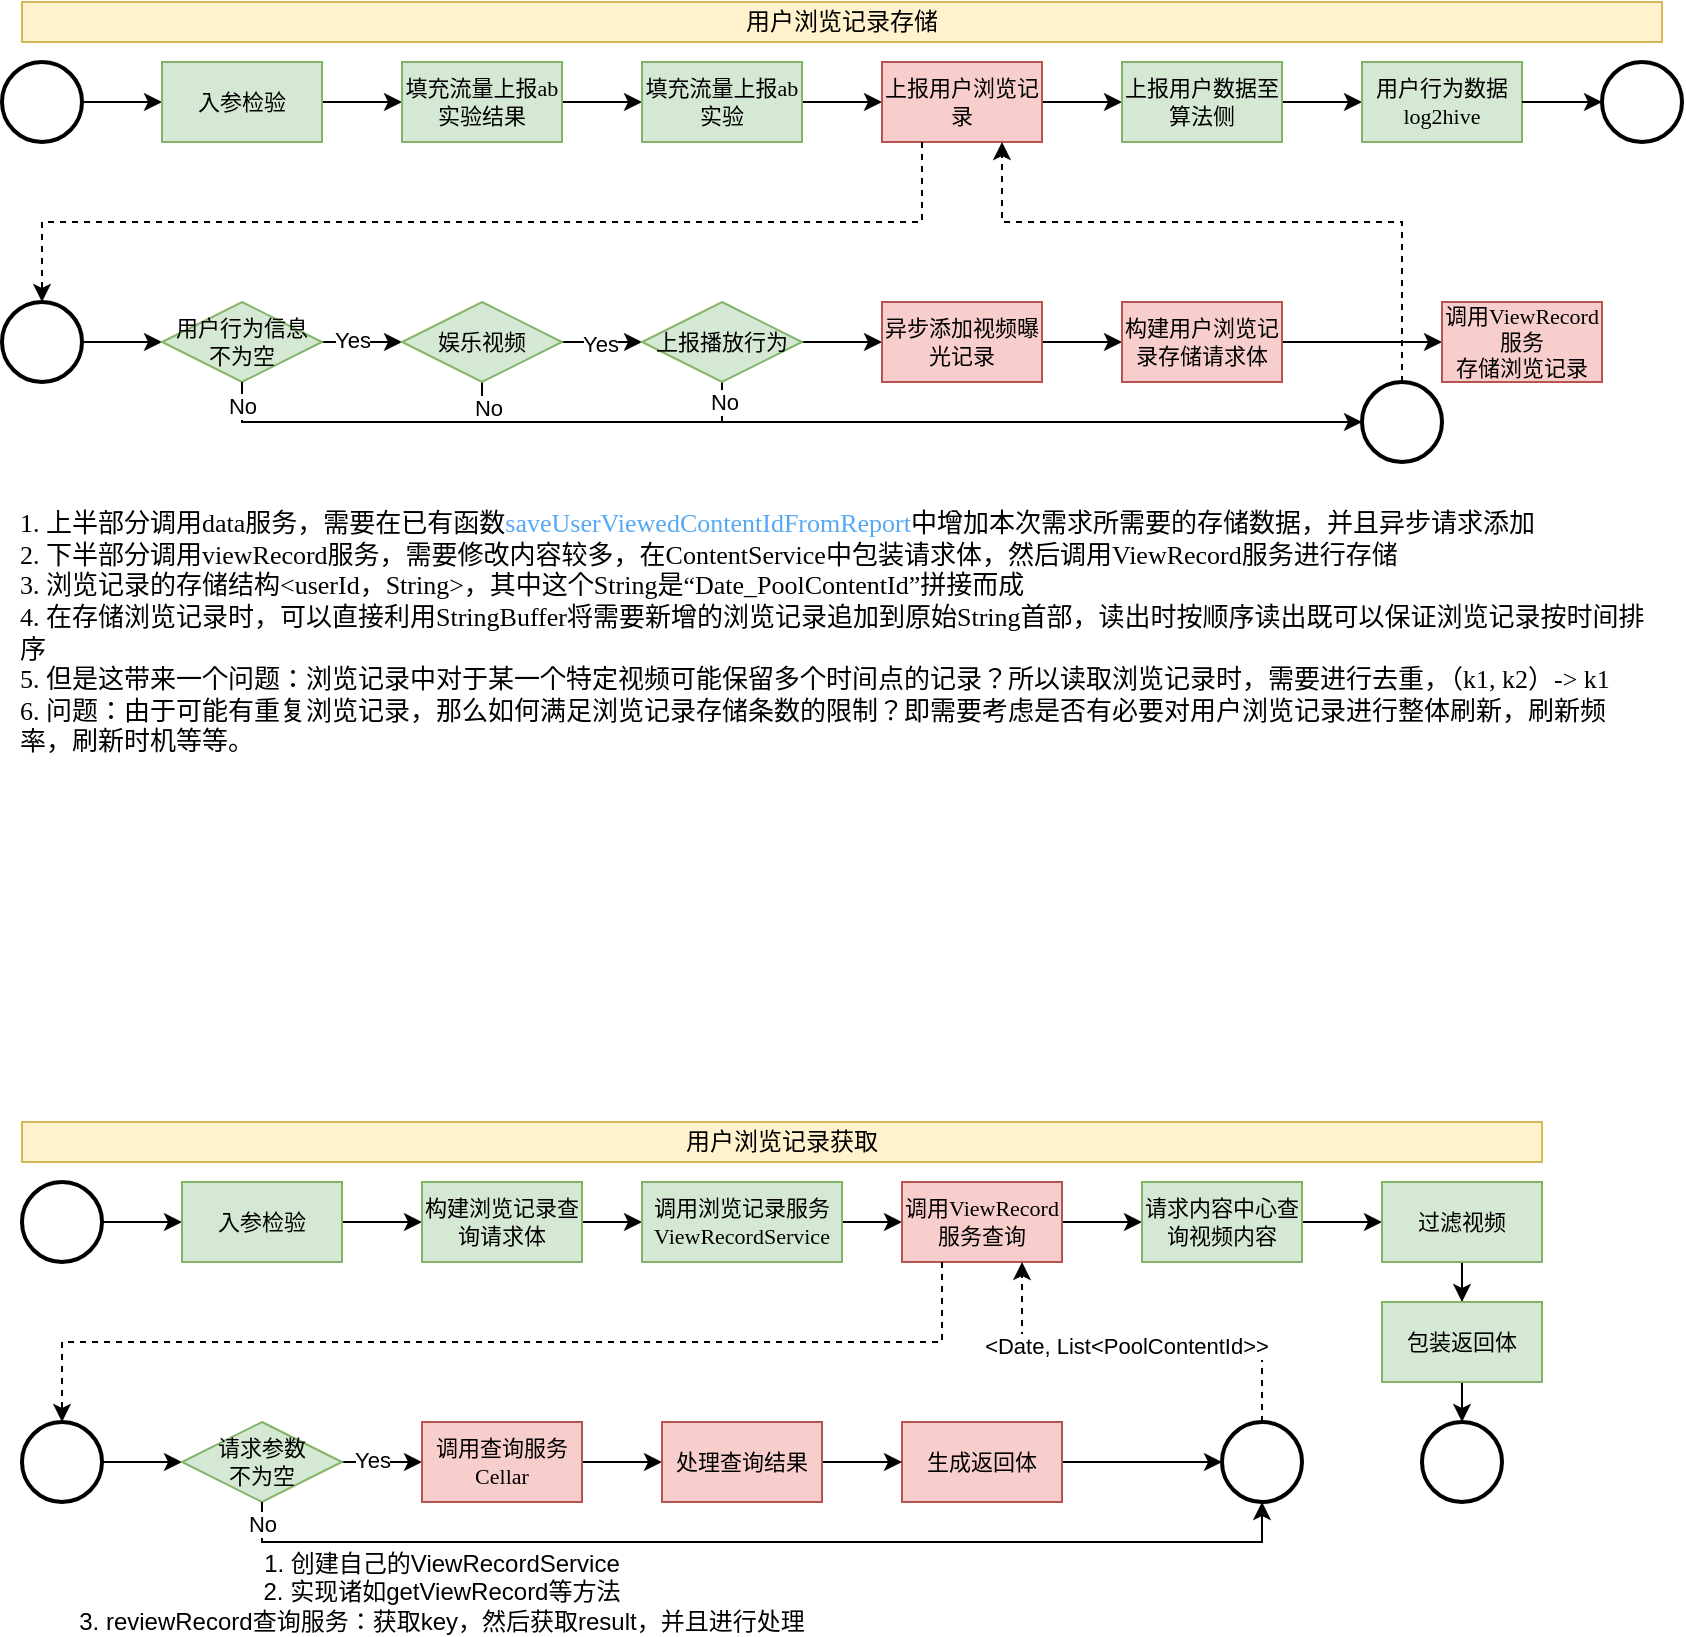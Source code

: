 <mxfile version="24.6.4" type="github">
  <diagram name="第 1 页" id="fEKI30rLMy2NeL7lf-gq">
    <mxGraphModel dx="1685" dy="546" grid="1" gridSize="10" guides="1" tooltips="1" connect="1" arrows="1" fold="1" page="1" pageScale="1" pageWidth="827" pageHeight="1169" math="0" shadow="0">
      <root>
        <mxCell id="0" />
        <mxCell id="1" parent="0" />
        <mxCell id="zn_wXmEY_aCZp9n0cFVr-21" style="edgeStyle=orthogonalEdgeStyle;rounded=0;orthogonalLoop=1;jettySize=auto;html=1;entryX=0;entryY=0.5;entryDx=0;entryDy=0;" edge="1" parent="1" source="zn_wXmEY_aCZp9n0cFVr-1" target="zn_wXmEY_aCZp9n0cFVr-4">
          <mxGeometry relative="1" as="geometry" />
        </mxCell>
        <mxCell id="zn_wXmEY_aCZp9n0cFVr-1" value="" style="strokeWidth=2;html=1;shape=mxgraph.flowchart.start_2;whiteSpace=wrap;fontFamily=Times New Roman;fontSize=11;" vertex="1" parent="1">
          <mxGeometry y="40" width="40" height="40" as="geometry" />
        </mxCell>
        <mxCell id="zn_wXmEY_aCZp9n0cFVr-22" style="edgeStyle=orthogonalEdgeStyle;rounded=0;orthogonalLoop=1;jettySize=auto;html=1;entryX=0;entryY=0.5;entryDx=0;entryDy=0;" edge="1" parent="1" source="zn_wXmEY_aCZp9n0cFVr-4" target="zn_wXmEY_aCZp9n0cFVr-5">
          <mxGeometry relative="1" as="geometry" />
        </mxCell>
        <mxCell id="zn_wXmEY_aCZp9n0cFVr-4" value="入参检验" style="rounded=0;whiteSpace=wrap;html=1;fontFamily=Times New Roman;fontSize=11;fillColor=#d5e8d4;strokeColor=#82b366;" vertex="1" parent="1">
          <mxGeometry x="80" y="40" width="80" height="40" as="geometry" />
        </mxCell>
        <mxCell id="zn_wXmEY_aCZp9n0cFVr-23" style="edgeStyle=orthogonalEdgeStyle;rounded=0;orthogonalLoop=1;jettySize=auto;html=1;" edge="1" parent="1" source="zn_wXmEY_aCZp9n0cFVr-5" target="zn_wXmEY_aCZp9n0cFVr-6">
          <mxGeometry relative="1" as="geometry" />
        </mxCell>
        <mxCell id="zn_wXmEY_aCZp9n0cFVr-5" value="填充流量上报ab实验结果" style="rounded=0;whiteSpace=wrap;html=1;fontFamily=Times New Roman;fontSize=11;fillColor=#d5e8d4;strokeColor=#82b366;" vertex="1" parent="1">
          <mxGeometry x="200" y="40" width="80" height="40" as="geometry" />
        </mxCell>
        <mxCell id="zn_wXmEY_aCZp9n0cFVr-24" style="edgeStyle=orthogonalEdgeStyle;rounded=0;orthogonalLoop=1;jettySize=auto;html=1;" edge="1" parent="1" source="zn_wXmEY_aCZp9n0cFVr-6" target="zn_wXmEY_aCZp9n0cFVr-7">
          <mxGeometry relative="1" as="geometry" />
        </mxCell>
        <mxCell id="zn_wXmEY_aCZp9n0cFVr-6" value="填充流量上报ab实验" style="rounded=0;whiteSpace=wrap;html=1;fontFamily=Times New Roman;fontSize=11;fillColor=#d5e8d4;strokeColor=#82b366;" vertex="1" parent="1">
          <mxGeometry x="320" y="40" width="80" height="40" as="geometry" />
        </mxCell>
        <mxCell id="zn_wXmEY_aCZp9n0cFVr-25" style="edgeStyle=orthogonalEdgeStyle;rounded=0;orthogonalLoop=1;jettySize=auto;html=1;entryX=0;entryY=0.5;entryDx=0;entryDy=0;" edge="1" parent="1" source="zn_wXmEY_aCZp9n0cFVr-7" target="zn_wXmEY_aCZp9n0cFVr-8">
          <mxGeometry relative="1" as="geometry" />
        </mxCell>
        <mxCell id="zn_wXmEY_aCZp9n0cFVr-7" value="上报用户浏览记录" style="rounded=0;whiteSpace=wrap;html=1;fillColor=#f8cecc;strokeColor=#b85450;fontFamily=Times New Roman;fontSize=11;" vertex="1" parent="1">
          <mxGeometry x="440" y="40" width="80" height="40" as="geometry" />
        </mxCell>
        <mxCell id="zn_wXmEY_aCZp9n0cFVr-26" style="edgeStyle=orthogonalEdgeStyle;rounded=0;orthogonalLoop=1;jettySize=auto;html=1;entryX=0;entryY=0.5;entryDx=0;entryDy=0;" edge="1" parent="1" source="zn_wXmEY_aCZp9n0cFVr-8" target="zn_wXmEY_aCZp9n0cFVr-9">
          <mxGeometry relative="1" as="geometry" />
        </mxCell>
        <mxCell id="zn_wXmEY_aCZp9n0cFVr-8" value="上报用户数据至算法侧" style="rounded=0;whiteSpace=wrap;html=1;fontFamily=Times New Roman;fontSize=11;fillColor=#d5e8d4;strokeColor=#82b366;" vertex="1" parent="1">
          <mxGeometry x="560" y="40" width="80" height="40" as="geometry" />
        </mxCell>
        <mxCell id="zn_wXmEY_aCZp9n0cFVr-9" value="用户行为数据log2hive" style="rounded=0;whiteSpace=wrap;html=1;fontFamily=Times New Roman;fontSize=11;fillColor=#d5e8d4;strokeColor=#82b366;" vertex="1" parent="1">
          <mxGeometry x="680" y="40" width="80" height="40" as="geometry" />
        </mxCell>
        <mxCell id="zn_wXmEY_aCZp9n0cFVr-10" value="" style="strokeWidth=2;html=1;shape=mxgraph.flowchart.start_2;whiteSpace=wrap;fontFamily=Times New Roman;fontSize=11;" vertex="1" parent="1">
          <mxGeometry x="800" y="40" width="40" height="40" as="geometry" />
        </mxCell>
        <mxCell id="zn_wXmEY_aCZp9n0cFVr-28" style="edgeStyle=orthogonalEdgeStyle;rounded=0;orthogonalLoop=1;jettySize=auto;html=1;entryX=0;entryY=0.5;entryDx=0;entryDy=0;" edge="1" parent="1" source="zn_wXmEY_aCZp9n0cFVr-11" target="zn_wXmEY_aCZp9n0cFVr-12">
          <mxGeometry relative="1" as="geometry" />
        </mxCell>
        <mxCell id="zn_wXmEY_aCZp9n0cFVr-11" value="" style="strokeWidth=2;html=1;shape=mxgraph.flowchart.start_2;whiteSpace=wrap;fontFamily=Times New Roman;fontSize=11;" vertex="1" parent="1">
          <mxGeometry y="160" width="40" height="40" as="geometry" />
        </mxCell>
        <mxCell id="zn_wXmEY_aCZp9n0cFVr-29" style="edgeStyle=orthogonalEdgeStyle;rounded=0;orthogonalLoop=1;jettySize=auto;html=1;entryX=0;entryY=0.5;entryDx=0;entryDy=0;" edge="1" parent="1" source="zn_wXmEY_aCZp9n0cFVr-12" target="zn_wXmEY_aCZp9n0cFVr-13">
          <mxGeometry relative="1" as="geometry" />
        </mxCell>
        <mxCell id="zn_wXmEY_aCZp9n0cFVr-38" value="Yes" style="edgeLabel;html=1;align=center;verticalAlign=middle;resizable=0;points=[];" vertex="1" connectable="0" parent="zn_wXmEY_aCZp9n0cFVr-29">
          <mxGeometry x="-0.254" y="1" relative="1" as="geometry">
            <mxPoint as="offset" />
          </mxGeometry>
        </mxCell>
        <mxCell id="zn_wXmEY_aCZp9n0cFVr-12" value="用户行为信息&lt;div&gt;不为空&lt;/div&gt;" style="rhombus;whiteSpace=wrap;html=1;fontFamily=Times New Roman;fontSize=11;fillColor=#d5e8d4;strokeColor=#82b366;" vertex="1" parent="1">
          <mxGeometry x="80" y="160" width="80" height="40" as="geometry" />
        </mxCell>
        <mxCell id="zn_wXmEY_aCZp9n0cFVr-30" style="edgeStyle=orthogonalEdgeStyle;rounded=0;orthogonalLoop=1;jettySize=auto;html=1;entryX=0;entryY=0.5;entryDx=0;entryDy=0;" edge="1" parent="1" source="zn_wXmEY_aCZp9n0cFVr-13" target="zn_wXmEY_aCZp9n0cFVr-14">
          <mxGeometry relative="1" as="geometry" />
        </mxCell>
        <mxCell id="zn_wXmEY_aCZp9n0cFVr-39" value="Yes" style="edgeLabel;html=1;align=center;verticalAlign=middle;resizable=0;points=[];" vertex="1" connectable="0" parent="zn_wXmEY_aCZp9n0cFVr-30">
          <mxGeometry x="-0.061" y="-1" relative="1" as="geometry">
            <mxPoint as="offset" />
          </mxGeometry>
        </mxCell>
        <mxCell id="zn_wXmEY_aCZp9n0cFVr-35" style="edgeStyle=orthogonalEdgeStyle;rounded=0;orthogonalLoop=1;jettySize=auto;html=1;endArrow=none;endFill=0;" edge="1" parent="1" source="zn_wXmEY_aCZp9n0cFVr-13">
          <mxGeometry relative="1" as="geometry">
            <mxPoint x="240" y="220" as="targetPoint" />
          </mxGeometry>
        </mxCell>
        <mxCell id="zn_wXmEY_aCZp9n0cFVr-40" value="No" style="edgeLabel;html=1;align=center;verticalAlign=middle;resizable=0;points=[];" vertex="1" connectable="0" parent="zn_wXmEY_aCZp9n0cFVr-35">
          <mxGeometry x="0.168" y="3" relative="1" as="geometry">
            <mxPoint as="offset" />
          </mxGeometry>
        </mxCell>
        <mxCell id="zn_wXmEY_aCZp9n0cFVr-13" value="娱乐视频" style="rhombus;whiteSpace=wrap;html=1;fontFamily=Times New Roman;fontSize=11;fillColor=#d5e8d4;strokeColor=#82b366;" vertex="1" parent="1">
          <mxGeometry x="200" y="160" width="80" height="40" as="geometry" />
        </mxCell>
        <mxCell id="zn_wXmEY_aCZp9n0cFVr-31" style="edgeStyle=orthogonalEdgeStyle;rounded=0;orthogonalLoop=1;jettySize=auto;html=1;entryX=0;entryY=0.5;entryDx=0;entryDy=0;" edge="1" parent="1" source="zn_wXmEY_aCZp9n0cFVr-14" target="zn_wXmEY_aCZp9n0cFVr-15">
          <mxGeometry relative="1" as="geometry" />
        </mxCell>
        <mxCell id="zn_wXmEY_aCZp9n0cFVr-36" style="edgeStyle=orthogonalEdgeStyle;rounded=0;orthogonalLoop=1;jettySize=auto;html=1;endArrow=none;endFill=0;" edge="1" parent="1" source="zn_wXmEY_aCZp9n0cFVr-14">
          <mxGeometry relative="1" as="geometry">
            <mxPoint x="360" y="220" as="targetPoint" />
          </mxGeometry>
        </mxCell>
        <mxCell id="zn_wXmEY_aCZp9n0cFVr-41" value="No" style="edgeLabel;html=1;align=center;verticalAlign=middle;resizable=0;points=[];" vertex="1" connectable="0" parent="zn_wXmEY_aCZp9n0cFVr-36">
          <mxGeometry x="-0.051" y="1" relative="1" as="geometry">
            <mxPoint as="offset" />
          </mxGeometry>
        </mxCell>
        <mxCell id="zn_wXmEY_aCZp9n0cFVr-14" value="上报播放行为" style="rhombus;whiteSpace=wrap;html=1;fontFamily=Times New Roman;fontSize=11;fillColor=#d5e8d4;strokeColor=#82b366;" vertex="1" parent="1">
          <mxGeometry x="320" y="160" width="80" height="40" as="geometry" />
        </mxCell>
        <mxCell id="zn_wXmEY_aCZp9n0cFVr-32" style="edgeStyle=orthogonalEdgeStyle;rounded=0;orthogonalLoop=1;jettySize=auto;html=1;" edge="1" parent="1" source="zn_wXmEY_aCZp9n0cFVr-15" target="zn_wXmEY_aCZp9n0cFVr-18">
          <mxGeometry relative="1" as="geometry" />
        </mxCell>
        <mxCell id="zn_wXmEY_aCZp9n0cFVr-15" value="异步添加视频曝光记录" style="rounded=0;whiteSpace=wrap;html=1;fontFamily=Times New Roman;fontSize=11;fillColor=#f8cecc;strokeColor=#b85450;" vertex="1" parent="1">
          <mxGeometry x="440" y="160" width="80" height="40" as="geometry" />
        </mxCell>
        <mxCell id="zn_wXmEY_aCZp9n0cFVr-33" style="edgeStyle=orthogonalEdgeStyle;rounded=0;orthogonalLoop=1;jettySize=auto;html=1;entryX=0;entryY=0.5;entryDx=0;entryDy=0;" edge="1" parent="1" source="zn_wXmEY_aCZp9n0cFVr-18" target="zn_wXmEY_aCZp9n0cFVr-20">
          <mxGeometry relative="1" as="geometry" />
        </mxCell>
        <mxCell id="zn_wXmEY_aCZp9n0cFVr-18" value="构建用户浏览记录&lt;span style=&quot;background-color: initial;&quot;&gt;存储请求体&lt;/span&gt;" style="rounded=0;whiteSpace=wrap;html=1;fontFamily=Times New Roman;fontSize=11;fillColor=#f8cecc;strokeColor=#b85450;" vertex="1" parent="1">
          <mxGeometry x="560" y="160" width="80" height="40" as="geometry" />
        </mxCell>
        <mxCell id="zn_wXmEY_aCZp9n0cFVr-43" style="edgeStyle=orthogonalEdgeStyle;rounded=0;orthogonalLoop=1;jettySize=auto;html=1;entryX=0.75;entryY=1;entryDx=0;entryDy=0;dashed=1;" edge="1" parent="1" source="zn_wXmEY_aCZp9n0cFVr-19" target="zn_wXmEY_aCZp9n0cFVr-7">
          <mxGeometry relative="1" as="geometry">
            <Array as="points">
              <mxPoint x="700" y="120" />
              <mxPoint x="500" y="120" />
            </Array>
          </mxGeometry>
        </mxCell>
        <mxCell id="zn_wXmEY_aCZp9n0cFVr-19" value="" style="strokeWidth=2;html=1;shape=mxgraph.flowchart.start_2;whiteSpace=wrap;fontFamily=Times New Roman;fontSize=11;" vertex="1" parent="1">
          <mxGeometry x="680" y="200" width="40" height="40" as="geometry" />
        </mxCell>
        <mxCell id="zn_wXmEY_aCZp9n0cFVr-20" value="调用ViewRecord服务&lt;div&gt;存储浏览记录&lt;/div&gt;" style="rounded=0;whiteSpace=wrap;html=1;fontFamily=Times New Roman;fontSize=11;fillColor=#f8cecc;strokeColor=#b85450;" vertex="1" parent="1">
          <mxGeometry x="720" y="160" width="80" height="40" as="geometry" />
        </mxCell>
        <mxCell id="zn_wXmEY_aCZp9n0cFVr-27" style="edgeStyle=orthogonalEdgeStyle;rounded=0;orthogonalLoop=1;jettySize=auto;html=1;entryX=0;entryY=0.5;entryDx=0;entryDy=0;entryPerimeter=0;" edge="1" parent="1" source="zn_wXmEY_aCZp9n0cFVr-9" target="zn_wXmEY_aCZp9n0cFVr-10">
          <mxGeometry relative="1" as="geometry" />
        </mxCell>
        <mxCell id="zn_wXmEY_aCZp9n0cFVr-34" style="edgeStyle=orthogonalEdgeStyle;rounded=0;orthogonalLoop=1;jettySize=auto;html=1;entryX=0;entryY=0.5;entryDx=0;entryDy=0;entryPerimeter=0;" edge="1" parent="1" source="zn_wXmEY_aCZp9n0cFVr-12" target="zn_wXmEY_aCZp9n0cFVr-19">
          <mxGeometry relative="1" as="geometry">
            <Array as="points">
              <mxPoint x="120" y="220" />
            </Array>
          </mxGeometry>
        </mxCell>
        <mxCell id="zn_wXmEY_aCZp9n0cFVr-37" value="No" style="edgeLabel;html=1;align=center;verticalAlign=middle;resizable=0;points=[];" vertex="1" connectable="0" parent="zn_wXmEY_aCZp9n0cFVr-34">
          <mxGeometry x="-0.96" relative="1" as="geometry">
            <mxPoint as="offset" />
          </mxGeometry>
        </mxCell>
        <mxCell id="zn_wXmEY_aCZp9n0cFVr-42" style="edgeStyle=orthogonalEdgeStyle;rounded=0;orthogonalLoop=1;jettySize=auto;html=1;entryX=0.5;entryY=0;entryDx=0;entryDy=0;entryPerimeter=0;dashed=1;" edge="1" parent="1" source="zn_wXmEY_aCZp9n0cFVr-7" target="zn_wXmEY_aCZp9n0cFVr-11">
          <mxGeometry relative="1" as="geometry">
            <Array as="points">
              <mxPoint x="460" y="120" />
              <mxPoint x="20" y="120" />
            </Array>
          </mxGeometry>
        </mxCell>
        <mxCell id="zn_wXmEY_aCZp9n0cFVr-44" style="edgeStyle=orthogonalEdgeStyle;rounded=0;orthogonalLoop=1;jettySize=auto;html=1;entryX=0;entryY=0.5;entryDx=0;entryDy=0;" edge="1" parent="1" source="zn_wXmEY_aCZp9n0cFVr-45" target="zn_wXmEY_aCZp9n0cFVr-47">
          <mxGeometry relative="1" as="geometry" />
        </mxCell>
        <mxCell id="zn_wXmEY_aCZp9n0cFVr-45" value="" style="strokeWidth=2;html=1;shape=mxgraph.flowchart.start_2;whiteSpace=wrap;fontFamily=Times New Roman;fontSize=11;" vertex="1" parent="1">
          <mxGeometry x="10" y="600" width="40" height="40" as="geometry" />
        </mxCell>
        <mxCell id="zn_wXmEY_aCZp9n0cFVr-46" style="edgeStyle=orthogonalEdgeStyle;rounded=0;orthogonalLoop=1;jettySize=auto;html=1;entryX=0;entryY=0.5;entryDx=0;entryDy=0;" edge="1" parent="1" source="zn_wXmEY_aCZp9n0cFVr-47" target="zn_wXmEY_aCZp9n0cFVr-49">
          <mxGeometry relative="1" as="geometry" />
        </mxCell>
        <mxCell id="zn_wXmEY_aCZp9n0cFVr-47" value="入参检验" style="rounded=0;whiteSpace=wrap;html=1;fontFamily=Times New Roman;fontSize=11;fillColor=#d5e8d4;strokeColor=#82b366;" vertex="1" parent="1">
          <mxGeometry x="90" y="600" width="80" height="40" as="geometry" />
        </mxCell>
        <mxCell id="zn_wXmEY_aCZp9n0cFVr-48" style="edgeStyle=orthogonalEdgeStyle;rounded=0;orthogonalLoop=1;jettySize=auto;html=1;" edge="1" parent="1" source="zn_wXmEY_aCZp9n0cFVr-49" target="zn_wXmEY_aCZp9n0cFVr-51">
          <mxGeometry relative="1" as="geometry" />
        </mxCell>
        <mxCell id="zn_wXmEY_aCZp9n0cFVr-49" value="构建浏览记录查询请求体" style="rounded=0;whiteSpace=wrap;html=1;fontFamily=Times New Roman;fontSize=11;fillColor=#d5e8d4;strokeColor=#82b366;" vertex="1" parent="1">
          <mxGeometry x="210" y="600" width="80" height="40" as="geometry" />
        </mxCell>
        <mxCell id="zn_wXmEY_aCZp9n0cFVr-50" style="edgeStyle=orthogonalEdgeStyle;rounded=0;orthogonalLoop=1;jettySize=auto;html=1;" edge="1" parent="1" source="zn_wXmEY_aCZp9n0cFVr-51" target="zn_wXmEY_aCZp9n0cFVr-53">
          <mxGeometry relative="1" as="geometry" />
        </mxCell>
        <mxCell id="zn_wXmEY_aCZp9n0cFVr-51" value="调用浏览记录服务ViewRecordService" style="rounded=0;whiteSpace=wrap;html=1;fontFamily=Times New Roman;fontSize=11;fillColor=#d5e8d4;strokeColor=#82b366;" vertex="1" parent="1">
          <mxGeometry x="320" y="600" width="100" height="40" as="geometry" />
        </mxCell>
        <mxCell id="zn_wXmEY_aCZp9n0cFVr-52" style="edgeStyle=orthogonalEdgeStyle;rounded=0;orthogonalLoop=1;jettySize=auto;html=1;entryX=0;entryY=0.5;entryDx=0;entryDy=0;" edge="1" parent="1" source="zn_wXmEY_aCZp9n0cFVr-53" target="zn_wXmEY_aCZp9n0cFVr-55">
          <mxGeometry relative="1" as="geometry" />
        </mxCell>
        <mxCell id="zn_wXmEY_aCZp9n0cFVr-53" value="调用ViewRecord服务查询" style="rounded=0;whiteSpace=wrap;html=1;fillColor=#f8cecc;strokeColor=#b85450;fontFamily=Times New Roman;fontSize=11;" vertex="1" parent="1">
          <mxGeometry x="450" y="600" width="80" height="40" as="geometry" />
        </mxCell>
        <mxCell id="zn_wXmEY_aCZp9n0cFVr-54" style="edgeStyle=orthogonalEdgeStyle;rounded=0;orthogonalLoop=1;jettySize=auto;html=1;entryX=0;entryY=0.5;entryDx=0;entryDy=0;" edge="1" parent="1" source="zn_wXmEY_aCZp9n0cFVr-55" target="zn_wXmEY_aCZp9n0cFVr-56">
          <mxGeometry relative="1" as="geometry" />
        </mxCell>
        <mxCell id="zn_wXmEY_aCZp9n0cFVr-55" value="请求内容中心查询视频内容" style="rounded=0;whiteSpace=wrap;html=1;fontFamily=Times New Roman;fontSize=11;fillColor=#d5e8d4;strokeColor=#82b366;" vertex="1" parent="1">
          <mxGeometry x="570" y="600" width="80" height="40" as="geometry" />
        </mxCell>
        <mxCell id="zn_wXmEY_aCZp9n0cFVr-95" style="edgeStyle=orthogonalEdgeStyle;rounded=0;orthogonalLoop=1;jettySize=auto;html=1;entryX=0.5;entryY=0;entryDx=0;entryDy=0;" edge="1" parent="1" source="zn_wXmEY_aCZp9n0cFVr-56" target="zn_wXmEY_aCZp9n0cFVr-92">
          <mxGeometry relative="1" as="geometry" />
        </mxCell>
        <mxCell id="zn_wXmEY_aCZp9n0cFVr-56" value="过滤视频" style="rounded=0;whiteSpace=wrap;html=1;fontFamily=Times New Roman;fontSize=11;fillColor=#d5e8d4;strokeColor=#82b366;" vertex="1" parent="1">
          <mxGeometry x="690" y="600" width="80" height="40" as="geometry" />
        </mxCell>
        <mxCell id="zn_wXmEY_aCZp9n0cFVr-58" style="edgeStyle=orthogonalEdgeStyle;rounded=0;orthogonalLoop=1;jettySize=auto;html=1;entryX=0;entryY=0.5;entryDx=0;entryDy=0;" edge="1" parent="1" source="zn_wXmEY_aCZp9n0cFVr-59" target="zn_wXmEY_aCZp9n0cFVr-62">
          <mxGeometry relative="1" as="geometry" />
        </mxCell>
        <mxCell id="zn_wXmEY_aCZp9n0cFVr-59" value="" style="strokeWidth=2;html=1;shape=mxgraph.flowchart.start_2;whiteSpace=wrap;fontFamily=Times New Roman;fontSize=11;" vertex="1" parent="1">
          <mxGeometry x="10" y="720" width="40" height="40" as="geometry" />
        </mxCell>
        <mxCell id="zn_wXmEY_aCZp9n0cFVr-60" style="edgeStyle=orthogonalEdgeStyle;rounded=0;orthogonalLoop=1;jettySize=auto;html=1;entryX=0;entryY=0.5;entryDx=0;entryDy=0;" edge="1" parent="1" source="zn_wXmEY_aCZp9n0cFVr-62">
          <mxGeometry relative="1" as="geometry">
            <mxPoint x="210" y="740" as="targetPoint" />
          </mxGeometry>
        </mxCell>
        <mxCell id="zn_wXmEY_aCZp9n0cFVr-61" value="Yes" style="edgeLabel;html=1;align=center;verticalAlign=middle;resizable=0;points=[];" vertex="1" connectable="0" parent="zn_wXmEY_aCZp9n0cFVr-60">
          <mxGeometry x="-0.254" y="1" relative="1" as="geometry">
            <mxPoint as="offset" />
          </mxGeometry>
        </mxCell>
        <mxCell id="zn_wXmEY_aCZp9n0cFVr-62" value="请求参数&lt;div&gt;不为空&lt;/div&gt;" style="rhombus;whiteSpace=wrap;html=1;fontFamily=Times New Roman;fontSize=11;fillColor=#d5e8d4;strokeColor=#82b366;" vertex="1" parent="1">
          <mxGeometry x="90" y="720" width="80" height="40" as="geometry" />
        </mxCell>
        <mxCell id="zn_wXmEY_aCZp9n0cFVr-72" style="edgeStyle=orthogonalEdgeStyle;rounded=0;orthogonalLoop=1;jettySize=auto;html=1;entryX=0;entryY=0.5;entryDx=0;entryDy=0;entryPerimeter=0;" edge="1" parent="1" source="zn_wXmEY_aCZp9n0cFVr-73" target="zn_wXmEY_aCZp9n0cFVr-88">
          <mxGeometry relative="1" as="geometry">
            <mxPoint x="570.0" y="740" as="targetPoint" />
          </mxGeometry>
        </mxCell>
        <mxCell id="zn_wXmEY_aCZp9n0cFVr-73" value="生成返回体" style="rounded=0;whiteSpace=wrap;html=1;fontFamily=Times New Roman;fontSize=11;fillColor=#f8cecc;strokeColor=#b85450;" vertex="1" parent="1">
          <mxGeometry x="450" y="720" width="80" height="40" as="geometry" />
        </mxCell>
        <mxCell id="zn_wXmEY_aCZp9n0cFVr-80" style="edgeStyle=orthogonalEdgeStyle;rounded=0;orthogonalLoop=1;jettySize=auto;html=1;entryX=0.5;entryY=1;entryDx=0;entryDy=0;entryPerimeter=0;" edge="1" parent="1" source="zn_wXmEY_aCZp9n0cFVr-62" target="zn_wXmEY_aCZp9n0cFVr-88">
          <mxGeometry relative="1" as="geometry">
            <Array as="points">
              <mxPoint x="130" y="780" />
              <mxPoint x="630" y="780" />
            </Array>
            <mxPoint x="630" y="780" as="targetPoint" />
          </mxGeometry>
        </mxCell>
        <mxCell id="zn_wXmEY_aCZp9n0cFVr-81" value="No" style="edgeLabel;html=1;align=center;verticalAlign=middle;resizable=0;points=[];" vertex="1" connectable="0" parent="zn_wXmEY_aCZp9n0cFVr-80">
          <mxGeometry x="-0.96" relative="1" as="geometry">
            <mxPoint as="offset" />
          </mxGeometry>
        </mxCell>
        <mxCell id="zn_wXmEY_aCZp9n0cFVr-82" style="edgeStyle=orthogonalEdgeStyle;rounded=0;orthogonalLoop=1;jettySize=auto;html=1;entryX=0.5;entryY=0;entryDx=0;entryDy=0;entryPerimeter=0;dashed=1;" edge="1" parent="1" source="zn_wXmEY_aCZp9n0cFVr-53" target="zn_wXmEY_aCZp9n0cFVr-59">
          <mxGeometry relative="1" as="geometry">
            <Array as="points">
              <mxPoint x="470" y="680" />
              <mxPoint x="30" y="680" />
            </Array>
          </mxGeometry>
        </mxCell>
        <mxCell id="zn_wXmEY_aCZp9n0cFVr-83" value="用户浏览记录存储" style="text;html=1;align=center;verticalAlign=middle;whiteSpace=wrap;rounded=0;fillColor=#fff2cc;strokeColor=#d6b656;" vertex="1" parent="1">
          <mxGeometry x="10" y="10" width="820" height="20" as="geometry" />
        </mxCell>
        <mxCell id="zn_wXmEY_aCZp9n0cFVr-84" value="用户浏览记录获取" style="text;html=1;align=center;verticalAlign=middle;whiteSpace=wrap;rounded=0;fillColor=#fff2cc;strokeColor=#d6b656;" vertex="1" parent="1">
          <mxGeometry x="10" y="570" width="760" height="20" as="geometry" />
        </mxCell>
        <mxCell id="zn_wXmEY_aCZp9n0cFVr-85" value="1. 创建自己的ViewRecordService&lt;div&gt;2. 实现诸如getViewRecord等方法&lt;/div&gt;&lt;div&gt;3. reviewRecord查询服务：获取key，然后获取result，并且进行处理&lt;/div&gt;" style="text;html=1;align=center;verticalAlign=middle;whiteSpace=wrap;rounded=0;" vertex="1" parent="1">
          <mxGeometry x="30" y="790" width="380" height="30" as="geometry" />
        </mxCell>
        <mxCell id="zn_wXmEY_aCZp9n0cFVr-90" style="edgeStyle=orthogonalEdgeStyle;rounded=0;orthogonalLoop=1;jettySize=auto;html=1;entryX=0;entryY=0.5;entryDx=0;entryDy=0;" edge="1" parent="1" source="zn_wXmEY_aCZp9n0cFVr-86" target="zn_wXmEY_aCZp9n0cFVr-87">
          <mxGeometry relative="1" as="geometry" />
        </mxCell>
        <mxCell id="zn_wXmEY_aCZp9n0cFVr-86" value="调用查询服务&lt;div&gt;Cellar&lt;/div&gt;" style="rounded=0;whiteSpace=wrap;html=1;fontFamily=Times New Roman;fontSize=11;fillColor=#f8cecc;strokeColor=#b85450;" vertex="1" parent="1">
          <mxGeometry x="210" y="720" width="80" height="40" as="geometry" />
        </mxCell>
        <mxCell id="zn_wXmEY_aCZp9n0cFVr-91" style="edgeStyle=orthogonalEdgeStyle;rounded=0;orthogonalLoop=1;jettySize=auto;html=1;entryX=0;entryY=0.5;entryDx=0;entryDy=0;" edge="1" parent="1" source="zn_wXmEY_aCZp9n0cFVr-87" target="zn_wXmEY_aCZp9n0cFVr-73">
          <mxGeometry relative="1" as="geometry" />
        </mxCell>
        <mxCell id="zn_wXmEY_aCZp9n0cFVr-87" value="处理查询结果" style="rounded=0;whiteSpace=wrap;html=1;fontFamily=Times New Roman;fontSize=11;fillColor=#f8cecc;strokeColor=#b85450;" vertex="1" parent="1">
          <mxGeometry x="330" y="720" width="80" height="40" as="geometry" />
        </mxCell>
        <mxCell id="zn_wXmEY_aCZp9n0cFVr-89" style="edgeStyle=orthogonalEdgeStyle;rounded=0;orthogonalLoop=1;jettySize=auto;html=1;entryX=0.75;entryY=1;entryDx=0;entryDy=0;dashed=1;" edge="1" parent="1" source="zn_wXmEY_aCZp9n0cFVr-88" target="zn_wXmEY_aCZp9n0cFVr-53">
          <mxGeometry relative="1" as="geometry">
            <Array as="points">
              <mxPoint x="630" y="680" />
              <mxPoint x="510" y="680" />
            </Array>
          </mxGeometry>
        </mxCell>
        <mxCell id="zn_wXmEY_aCZp9n0cFVr-93" value="&amp;lt;Date, List&amp;lt;PoolContentId&amp;gt;&amp;gt;" style="edgeLabel;html=1;align=center;verticalAlign=middle;resizable=0;points=[];" vertex="1" connectable="0" parent="zn_wXmEY_aCZp9n0cFVr-89">
          <mxGeometry x="0.08" y="2" relative="1" as="geometry">
            <mxPoint as="offset" />
          </mxGeometry>
        </mxCell>
        <mxCell id="zn_wXmEY_aCZp9n0cFVr-88" value="" style="strokeWidth=2;html=1;shape=mxgraph.flowchart.start_2;whiteSpace=wrap;fontFamily=Times New Roman;fontSize=11;" vertex="1" parent="1">
          <mxGeometry x="610" y="720" width="40" height="40" as="geometry" />
        </mxCell>
        <mxCell id="zn_wXmEY_aCZp9n0cFVr-96" style="edgeStyle=orthogonalEdgeStyle;rounded=0;orthogonalLoop=1;jettySize=auto;html=1;" edge="1" parent="1" source="zn_wXmEY_aCZp9n0cFVr-92" target="zn_wXmEY_aCZp9n0cFVr-94">
          <mxGeometry relative="1" as="geometry" />
        </mxCell>
        <mxCell id="zn_wXmEY_aCZp9n0cFVr-92" value="包装返回体" style="rounded=0;whiteSpace=wrap;html=1;fontFamily=Times New Roman;fontSize=11;fillColor=#d5e8d4;strokeColor=#82b366;" vertex="1" parent="1">
          <mxGeometry x="690" y="660" width="80" height="40" as="geometry" />
        </mxCell>
        <mxCell id="zn_wXmEY_aCZp9n0cFVr-94" value="" style="strokeWidth=2;html=1;shape=mxgraph.flowchart.start_2;whiteSpace=wrap;fontFamily=Times New Roman;fontSize=11;" vertex="1" parent="1">
          <mxGeometry x="710" y="720" width="40" height="40" as="geometry" />
        </mxCell>
        <mxCell id="zn_wXmEY_aCZp9n0cFVr-97" value="&lt;font face=&quot;Times New Roman&quot; style=&quot;font-size: 13px;&quot;&gt;1. 上半部分调用data服务，需要在已有函数&lt;span style=&quot;color: rgb(86, 168, 245);&quot;&gt;saveUserViewedContentIdFromReport&lt;/span&gt;中增加本次需求所需要的存储数据，并且异步请求添加&lt;/font&gt;&lt;div&gt;&lt;font face=&quot;Times New Roman&quot; style=&quot;font-size: 13px;&quot;&gt;2. 下半部分调用viewRecord服务，需要修改内容较多，在ContentService中包装请求体，然后调用ViewRecord服务进行存储&lt;/font&gt;&lt;/div&gt;&lt;div&gt;&lt;font face=&quot;Times New Roman&quot; style=&quot;font-size: 13px;&quot;&gt;3. 浏览记录的存储结构&amp;lt;userId，String&amp;gt;，其中这个String是“Date_PoolContentId”拼接而成&lt;/font&gt;&lt;/div&gt;&lt;div&gt;&lt;font face=&quot;Times New Roman&quot; style=&quot;font-size: 13px;&quot;&gt;4. 在存储浏览记录时，可以直接利用StringBuffer将需要新增的浏览记录追加到原始String首部，读出时按顺序读出既可以保证浏览记录按时间排序&lt;/font&gt;&lt;/div&gt;&lt;div&gt;&lt;font face=&quot;Times New Roman&quot; style=&quot;font-size: 13px;&quot;&gt;5. 但是这带来一个问题：浏览记录中对于某一个特定视频可能保留多个时间点的记录？所以读取浏览记录时，需要进行去重，（k1, k2）-&amp;gt; k1&lt;/font&gt;&lt;/div&gt;&lt;div&gt;&lt;font face=&quot;Times New Roman&quot; style=&quot;font-size: 13px;&quot;&gt;6. 问题：由于可能有重复浏览记录，那么如何满足浏览记录存储条数的限制？即需要考虑是否有必要对用户浏览记录进行整体刷新，刷新频率，刷新时机等等。&lt;/font&gt;&lt;/div&gt;" style="text;html=1;align=left;verticalAlign=middle;whiteSpace=wrap;rounded=0;" vertex="1" parent="1">
          <mxGeometry x="7" y="310" width="820" height="30" as="geometry" />
        </mxCell>
      </root>
    </mxGraphModel>
  </diagram>
</mxfile>
